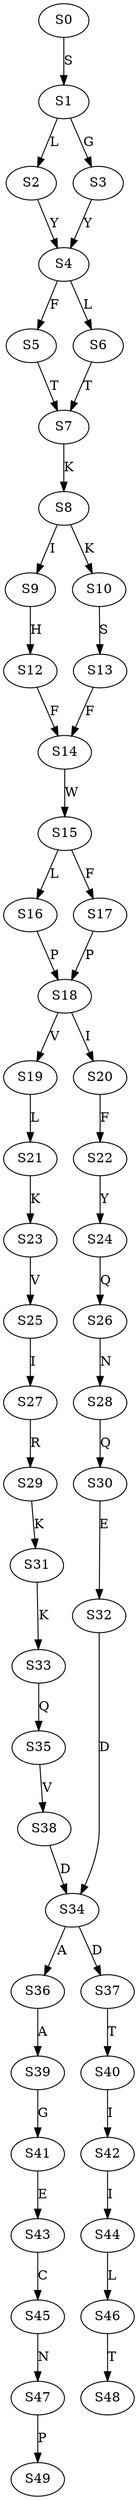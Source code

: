strict digraph  {
	S0 -> S1 [ label = S ];
	S1 -> S2 [ label = L ];
	S1 -> S3 [ label = G ];
	S2 -> S4 [ label = Y ];
	S3 -> S4 [ label = Y ];
	S4 -> S5 [ label = F ];
	S4 -> S6 [ label = L ];
	S5 -> S7 [ label = T ];
	S6 -> S7 [ label = T ];
	S7 -> S8 [ label = K ];
	S8 -> S9 [ label = I ];
	S8 -> S10 [ label = K ];
	S9 -> S12 [ label = H ];
	S10 -> S13 [ label = S ];
	S12 -> S14 [ label = F ];
	S13 -> S14 [ label = F ];
	S14 -> S15 [ label = W ];
	S15 -> S16 [ label = L ];
	S15 -> S17 [ label = F ];
	S16 -> S18 [ label = P ];
	S17 -> S18 [ label = P ];
	S18 -> S19 [ label = V ];
	S18 -> S20 [ label = I ];
	S19 -> S21 [ label = L ];
	S20 -> S22 [ label = F ];
	S21 -> S23 [ label = K ];
	S22 -> S24 [ label = Y ];
	S23 -> S25 [ label = V ];
	S24 -> S26 [ label = Q ];
	S25 -> S27 [ label = I ];
	S26 -> S28 [ label = N ];
	S27 -> S29 [ label = R ];
	S28 -> S30 [ label = Q ];
	S29 -> S31 [ label = K ];
	S30 -> S32 [ label = E ];
	S31 -> S33 [ label = K ];
	S32 -> S34 [ label = D ];
	S33 -> S35 [ label = Q ];
	S34 -> S36 [ label = A ];
	S34 -> S37 [ label = D ];
	S35 -> S38 [ label = V ];
	S36 -> S39 [ label = A ];
	S37 -> S40 [ label = T ];
	S38 -> S34 [ label = D ];
	S39 -> S41 [ label = G ];
	S40 -> S42 [ label = I ];
	S41 -> S43 [ label = E ];
	S42 -> S44 [ label = I ];
	S43 -> S45 [ label = C ];
	S44 -> S46 [ label = L ];
	S45 -> S47 [ label = N ];
	S46 -> S48 [ label = T ];
	S47 -> S49 [ label = P ];
}
